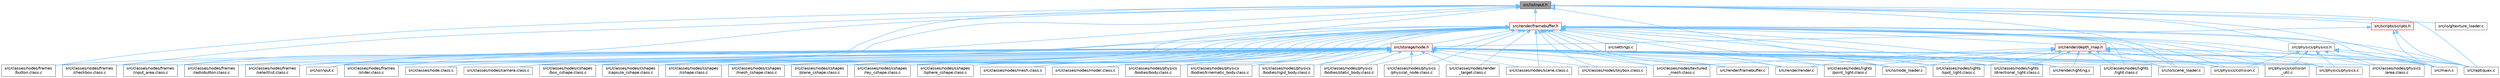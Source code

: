 digraph "src/io/input.h"
{
 // LATEX_PDF_SIZE
  bgcolor="transparent";
  edge [fontname=Helvetica,fontsize=10,labelfontname=Helvetica,labelfontsize=10];
  node [fontname=Helvetica,fontsize=10,shape=box,height=0.2,width=0.4];
  Node1 [id="Node000001",label="src/io/input.h",height=0.2,width=0.4,color="gray40", fillcolor="grey60", style="filled", fontcolor="black",tooltip=" "];
  Node1 -> Node2 [id="edge1_Node000001_Node000002",dir="back",color="steelblue1",style="solid",tooltip=" "];
  Node2 [id="Node000002",label="src/classes/nodes/frames\l/button.class.c",height=0.2,width=0.4,color="grey40", fillcolor="white", style="filled",URL="$button_8class_8c.html",tooltip="This file defines the Button class and its associated methods."];
  Node1 -> Node3 [id="edge2_Node000001_Node000003",dir="back",color="steelblue1",style="solid",tooltip=" "];
  Node3 [id="Node000003",label="src/classes/nodes/frames\l/checkbox.class.c",height=0.2,width=0.4,color="grey40", fillcolor="white", style="filled",URL="$checkbox_8class_8c.html",tooltip="Implementation of the Checkbox class for the GUI framework."];
  Node1 -> Node4 [id="edge3_Node000001_Node000004",dir="back",color="steelblue1",style="solid",tooltip=" "];
  Node4 [id="Node000004",label="src/classes/nodes/frames\l/input_area.class.c",height=0.2,width=0.4,color="grey40", fillcolor="white", style="filled",URL="$input__area_8class_8c.html",tooltip="This file defines the InputArea class and its associated methods."];
  Node1 -> Node5 [id="edge4_Node000001_Node000005",dir="back",color="steelblue1",style="solid",tooltip=" "];
  Node5 [id="Node000005",label="src/classes/nodes/frames\l/radiobutton.class.c",height=0.2,width=0.4,color="grey40", fillcolor="white", style="filled",URL="$radiobutton_8class_8c.html",tooltip="Implementation of the RadioButton class."];
  Node1 -> Node6 [id="edge5_Node000001_Node000006",dir="back",color="steelblue1",style="solid",tooltip=" "];
  Node6 [id="Node000006",label="src/classes/nodes/frames\l/selectlist.class.c",height=0.2,width=0.4,color="grey40", fillcolor="white", style="filled",URL="$selectlist_8class_8c.html",tooltip="This file implements the functionality for a selectable list frame in the application."];
  Node1 -> Node7 [id="edge6_Node000001_Node000007",dir="back",color="steelblue1",style="solid",tooltip=" "];
  Node7 [id="Node000007",label="src/classes/nodes/frames\l/slider.class.c",height=0.2,width=0.4,color="grey40", fillcolor="white", style="filled",URL="$slider_8class_8c.html",tooltip=" "];
  Node1 -> Node8 [id="edge7_Node000001_Node000008",dir="back",color="steelblue1",style="solid",tooltip=" "];
  Node8 [id="Node000008",label="src/io/gltexture_loader.c",height=0.2,width=0.4,color="grey40", fillcolor="white", style="filled",URL="$gltexture__loader_8c.html",tooltip=" "];
  Node1 -> Node9 [id="edge8_Node000001_Node000009",dir="back",color="steelblue1",style="solid",tooltip=" "];
  Node9 [id="Node000009",label="src/io/input.c",height=0.2,width=0.4,color="grey40", fillcolor="white", style="filled",URL="$input_8c.html",tooltip=" "];
  Node1 -> Node10 [id="edge9_Node000001_Node000010",dir="back",color="steelblue1",style="solid",tooltip=" "];
  Node10 [id="Node000010",label="src/io/node_loader.c",height=0.2,width=0.4,color="grey40", fillcolor="white", style="filled",URL="$node__loader_8c.html",tooltip=" "];
  Node1 -> Node11 [id="edge10_Node000001_Node000011",dir="back",color="steelblue1",style="solid",tooltip=" "];
  Node11 [id="Node000011",label="src/io/scene_loader.c",height=0.2,width=0.4,color="grey40", fillcolor="white", style="filled",URL="$scene__loader_8c.html",tooltip=" "];
  Node1 -> Node12 [id="edge11_Node000001_Node000012",dir="back",color="steelblue1",style="solid",tooltip=" "];
  Node12 [id="Node000012",label="src/main.c",height=0.2,width=0.4,color="grey40", fillcolor="white", style="filled",URL="$main_8c.html",tooltip=" "];
  Node1 -> Node13 [id="edge12_Node000001_Node000013",dir="back",color="steelblue1",style="solid",tooltip=" "];
  Node13 [id="Node000013",label="src/physics/physics.h",height=0.2,width=0.4,color="grey40", fillcolor="white", style="filled",URL="$physics_8h.html",tooltip=" "];
  Node13 -> Node14 [id="edge13_Node000013_Node000014",dir="back",color="steelblue1",style="solid",tooltip=" "];
  Node14 [id="Node000014",label="src/classes/nodes/physics\l/area.class.c",height=0.2,width=0.4,color="grey40", fillcolor="white", style="filled",URL="$area_8class_8c.html",tooltip="This file handles the physics area nodes in the project."];
  Node13 -> Node12 [id="edge14_Node000013_Node000012",dir="back",color="steelblue1",style="solid",tooltip=" "];
  Node13 -> Node15 [id="edge15_Node000013_Node000015",dir="back",color="steelblue1",style="solid",tooltip=" "];
  Node15 [id="Node000015",label="src/physics/collision.c",height=0.2,width=0.4,color="grey40", fillcolor="white", style="filled",URL="$collision_8c.html",tooltip=" "];
  Node13 -> Node16 [id="edge16_Node000013_Node000016",dir="back",color="steelblue1",style="solid",tooltip=" "];
  Node16 [id="Node000016",label="src/physics/collision\l_util.c",height=0.2,width=0.4,color="grey40", fillcolor="white", style="filled",URL="$collision__util_8c.html",tooltip=" "];
  Node13 -> Node17 [id="edge17_Node000013_Node000017",dir="back",color="steelblue1",style="solid",tooltip=" "];
  Node17 [id="Node000017",label="src/physics/physics.c",height=0.2,width=0.4,color="grey40", fillcolor="white", style="filled",URL="$physics_8c.html",tooltip=" "];
  Node13 -> Node18 [id="edge18_Node000013_Node000018",dir="back",color="steelblue1",style="solid",tooltip=" "];
  Node18 [id="Node000018",label="src/raptiquax.c",height=0.2,width=0.4,color="grey40", fillcolor="white", style="filled",URL="$raptiquax_8c.html",tooltip=" "];
  Node1 -> Node18 [id="edge19_Node000001_Node000018",dir="back",color="steelblue1",style="solid",tooltip=" "];
  Node1 -> Node19 [id="edge20_Node000001_Node000019",dir="back",color="steelblue1",style="solid",tooltip=" "];
  Node19 [id="Node000019",label="src/render/framebuffer.h",height=0.2,width=0.4,color="red", fillcolor="#FFF0F0", style="filled",URL="$framebuffer_8h.html",tooltip=" "];
  Node19 -> Node20 [id="edge21_Node000019_Node000020",dir="back",color="steelblue1",style="solid",tooltip=" "];
  Node20 [id="Node000020",label="src/classes/node.class.c",height=0.2,width=0.4,color="grey40", fillcolor="white", style="filled",URL="$node_8class_8c.html",tooltip="Implementation of the node class for the ProjetSDLOpenGLL2 project."];
  Node19 -> Node21 [id="edge22_Node000019_Node000021",dir="back",color="steelblue1",style="solid",tooltip=" "];
  Node21 [id="Node000021",label="src/classes/nodes/camera.class.c",height=0.2,width=0.4,color="grey40", fillcolor="white", style="filled",URL="$camera_8class_8c.html",tooltip="This file contains the implementation of the Camera class."];
  Node19 -> Node22 [id="edge23_Node000019_Node000022",dir="back",color="steelblue1",style="solid",tooltip=" "];
  Node22 [id="Node000022",label="src/classes/nodes/cshapes\l/box_cshape.class.c",height=0.2,width=0.4,color="grey40", fillcolor="white", style="filled",URL="$box__cshape_8class_8c.html",tooltip="This source file defines the BoxCShape class and its associated methods."];
  Node19 -> Node23 [id="edge24_Node000019_Node000023",dir="back",color="steelblue1",style="solid",tooltip=" "];
  Node23 [id="Node000023",label="src/classes/nodes/cshapes\l/capsule_cshape.class.c",height=0.2,width=0.4,color="grey40", fillcolor="white", style="filled",URL="$capsule__cshape_8class_8c.html",tooltip="This file defines the implementation of the capsule shape class."];
  Node19 -> Node24 [id="edge25_Node000019_Node000024",dir="back",color="steelblue1",style="solid",tooltip=" "];
  Node24 [id="Node000024",label="src/classes/nodes/cshapes\l/cshape.class.c",height=0.2,width=0.4,color="grey40", fillcolor="white", style="filled",URL="$cshape_8class_8c.html",tooltip="This file defines the implementation of various CShape classes."];
  Node19 -> Node25 [id="edge26_Node000019_Node000025",dir="back",color="steelblue1",style="solid",tooltip=" "];
  Node25 [id="Node000025",label="src/classes/nodes/cshapes\l/mesh_cshape.class.c",height=0.2,width=0.4,color="grey40", fillcolor="white", style="filled",URL="$mesh__cshape_8class_8c.html",tooltip="This file defines the implementation of mesh shapes for the project."];
  Node19 -> Node26 [id="edge27_Node000019_Node000026",dir="back",color="steelblue1",style="solid",tooltip=" "];
  Node26 [id="Node000026",label="src/classes/nodes/cshapes\l/plane_cshape.class.c",height=0.2,width=0.4,color="grey40", fillcolor="white", style="filled",URL="$plane__cshape_8class_8c.html",tooltip="This file defines the implementation of a plane shape class."];
  Node19 -> Node27 [id="edge28_Node000019_Node000027",dir="back",color="steelblue1",style="solid",tooltip=" "];
  Node27 [id="Node000027",label="src/classes/nodes/cshapes\l/ray_cshape.class.c",height=0.2,width=0.4,color="grey40", fillcolor="white", style="filled",URL="$ray__cshape_8class_8c.html",tooltip="This file defines the implementation of ray-casting shapes."];
  Node19 -> Node28 [id="edge29_Node000019_Node000028",dir="back",color="steelblue1",style="solid",tooltip=" "];
  Node28 [id="Node000028",label="src/classes/nodes/cshapes\l/sphere_cshape.class.c",height=0.2,width=0.4,color="grey40", fillcolor="white", style="filled",URL="$sphere__cshape_8class_8c.html",tooltip="This file contains the implementation of the SphereCShape class."];
  Node19 -> Node29 [id="edge30_Node000019_Node000029",dir="back",color="steelblue1",style="solid",tooltip=" "];
  Node29 [id="Node000029",label="src/classes/nodes/lights\l/directional_light.class.c",height=0.2,width=0.4,color="grey40", fillcolor="white", style="filled",URL="$directional__light_8class_8c.html",tooltip="This file contains the implementation of the directional light class."];
  Node19 -> Node30 [id="edge31_Node000019_Node000030",dir="back",color="steelblue1",style="solid",tooltip=" "];
  Node30 [id="Node000030",label="src/classes/nodes/lights\l/light.class.c",height=0.2,width=0.4,color="grey40", fillcolor="white", style="filled",URL="$light_8class_8c.html",tooltip="This file contains the implementation of the light class for the project."];
  Node19 -> Node31 [id="edge32_Node000019_Node000031",dir="back",color="steelblue1",style="solid",tooltip=" "];
  Node31 [id="Node000031",label="src/classes/nodes/lights\l/point_light.class.c",height=0.2,width=0.4,color="grey40", fillcolor="white", style="filled",URL="$point__light_8class_8c.html",tooltip="This file contains the implementation of the PointLight class."];
  Node19 -> Node32 [id="edge33_Node000019_Node000032",dir="back",color="steelblue1",style="solid",tooltip=" "];
  Node32 [id="Node000032",label="src/classes/nodes/lights\l/spot_light.class.c",height=0.2,width=0.4,color="grey40", fillcolor="white", style="filled",URL="$spot__light_8class_8c.html",tooltip="This file contains the implementation of the SpotLight class."];
  Node19 -> Node33 [id="edge34_Node000019_Node000033",dir="back",color="steelblue1",style="solid",tooltip=" "];
  Node33 [id="Node000033",label="src/classes/nodes/mesh.class.c",height=0.2,width=0.4,color="grey40", fillcolor="white", style="filled",URL="$mesh_8class_8c.html",tooltip="This file defines the implementation of the Mesh class."];
  Node19 -> Node34 [id="edge35_Node000019_Node000034",dir="back",color="steelblue1",style="solid",tooltip=" "];
  Node34 [id="Node000034",label="src/classes/nodes/model.class.c",height=0.2,width=0.4,color="grey40", fillcolor="white", style="filled",URL="$model_8class_8c.html",tooltip="This file contains the implementation of the model class."];
  Node19 -> Node14 [id="edge36_Node000019_Node000014",dir="back",color="steelblue1",style="solid",tooltip=" "];
  Node19 -> Node35 [id="edge37_Node000019_Node000035",dir="back",color="steelblue1",style="solid",tooltip=" "];
  Node35 [id="Node000035",label="src/classes/nodes/physics\l/bodies/body.class.c",height=0.2,width=0.4,color="grey40", fillcolor="white", style="filled",URL="$body_8class_8c.html",tooltip="This file defines the body class for the physics engine."];
  Node19 -> Node36 [id="edge38_Node000019_Node000036",dir="back",color="steelblue1",style="solid",tooltip=" "];
  Node36 [id="Node000036",label="src/classes/nodes/physics\l/bodies/kinematic_body.class.c",height=0.2,width=0.4,color="grey40", fillcolor="white", style="filled",URL="$kinematic__body_8class_8c.html",tooltip="This file defines the implementation of kinematic bodies for the physics engine."];
  Node19 -> Node37 [id="edge39_Node000019_Node000037",dir="back",color="steelblue1",style="solid",tooltip=" "];
  Node37 [id="Node000037",label="src/classes/nodes/physics\l/bodies/rigid_body.class.c",height=0.2,width=0.4,color="grey40", fillcolor="white", style="filled",URL="$rigid__body_8class_8c.html",tooltip="This source file defines the implementation of rigid body physics for the project."];
  Node19 -> Node38 [id="edge40_Node000019_Node000038",dir="back",color="steelblue1",style="solid",tooltip=" "];
  Node38 [id="Node000038",label="src/classes/nodes/physics\l/bodies/static_body.class.c",height=0.2,width=0.4,color="grey40", fillcolor="white", style="filled",URL="$static__body_8class_8c.html",tooltip="This file defines the implementation of static bodies in the physics engine."];
  Node19 -> Node39 [id="edge41_Node000019_Node000039",dir="back",color="steelblue1",style="solid",tooltip=" "];
  Node39 [id="Node000039",label="src/classes/nodes/physics\l/physical_node.class.c",height=0.2,width=0.4,color="grey40", fillcolor="white", style="filled",URL="$physical__node_8class_8c.html",tooltip="This file contains the implementation of the PhysicalNode class."];
  Node19 -> Node40 [id="edge42_Node000019_Node000040",dir="back",color="steelblue1",style="solid",tooltip=" "];
  Node40 [id="Node000040",label="src/classes/nodes/render\l_target.class.c",height=0.2,width=0.4,color="grey40", fillcolor="white", style="filled",URL="$render__target_8class_8c.html",tooltip="Framebuffer class implementation."];
  Node19 -> Node41 [id="edge43_Node000019_Node000041",dir="back",color="steelblue1",style="solid",tooltip=" "];
  Node41 [id="Node000041",label="src/classes/nodes/scene.class.c",height=0.2,width=0.4,color="grey40", fillcolor="white", style="filled",URL="$scene_8class_8c.html",tooltip="This file contains the implementation of the scene class."];
  Node19 -> Node42 [id="edge44_Node000019_Node000042",dir="back",color="steelblue1",style="solid",tooltip=" "];
  Node42 [id="Node000042",label="src/classes/nodes/skybox.class.c",height=0.2,width=0.4,color="grey40", fillcolor="white", style="filled",URL="$skybox_8class_8c.html",tooltip="This file contains the implementation of the Skybox class."];
  Node19 -> Node43 [id="edge45_Node000019_Node000043",dir="back",color="steelblue1",style="solid",tooltip=" "];
  Node43 [id="Node000043",label="src/classes/nodes/textured\l_mesh.class.c",height=0.2,width=0.4,color="grey40", fillcolor="white", style="filled",URL="$textured__mesh_8class_8c.html",tooltip="This file contains the implementation of the TexturedMesh class."];
  Node19 -> Node9 [id="edge46_Node000019_Node000009",dir="back",color="steelblue1",style="solid",tooltip=" "];
  Node19 -> Node10 [id="edge47_Node000019_Node000010",dir="back",color="steelblue1",style="solid",tooltip=" "];
  Node19 -> Node11 [id="edge48_Node000019_Node000011",dir="back",color="steelblue1",style="solid",tooltip=" "];
  Node19 -> Node12 [id="edge49_Node000019_Node000012",dir="back",color="steelblue1",style="solid",tooltip=" "];
  Node19 -> Node15 [id="edge50_Node000019_Node000015",dir="back",color="steelblue1",style="solid",tooltip=" "];
  Node19 -> Node16 [id="edge51_Node000019_Node000016",dir="back",color="steelblue1",style="solid",tooltip=" "];
  Node19 -> Node17 [id="edge52_Node000019_Node000017",dir="back",color="steelblue1",style="solid",tooltip=" "];
  Node19 -> Node18 [id="edge53_Node000019_Node000018",dir="back",color="steelblue1",style="solid",tooltip=" "];
  Node19 -> Node44 [id="edge54_Node000019_Node000044",dir="back",color="steelblue1",style="solid",tooltip=" "];
  Node44 [id="Node000044",label="src/render/depth_map.h",height=0.2,width=0.4,color="red", fillcolor="#FFF0F0", style="filled",URL="$depth__map_8h.html",tooltip=" "];
  Node44 -> Node29 [id="edge55_Node000044_Node000029",dir="back",color="steelblue1",style="solid",tooltip=" "];
  Node44 -> Node30 [id="edge56_Node000044_Node000030",dir="back",color="steelblue1",style="solid",tooltip=" "];
  Node44 -> Node31 [id="edge57_Node000044_Node000031",dir="back",color="steelblue1",style="solid",tooltip=" "];
  Node44 -> Node32 [id="edge58_Node000044_Node000032",dir="back",color="steelblue1",style="solid",tooltip=" "];
  Node44 -> Node10 [id="edge59_Node000044_Node000010",dir="back",color="steelblue1",style="solid",tooltip=" "];
  Node44 -> Node11 [id="edge60_Node000044_Node000011",dir="back",color="steelblue1",style="solid",tooltip=" "];
  Node44 -> Node12 [id="edge61_Node000044_Node000012",dir="back",color="steelblue1",style="solid",tooltip=" "];
  Node44 -> Node15 [id="edge62_Node000044_Node000015",dir="back",color="steelblue1",style="solid",tooltip=" "];
  Node44 -> Node16 [id="edge63_Node000044_Node000016",dir="back",color="steelblue1",style="solid",tooltip=" "];
  Node44 -> Node17 [id="edge64_Node000044_Node000017",dir="back",color="steelblue1",style="solid",tooltip=" "];
  Node44 -> Node18 [id="edge65_Node000044_Node000018",dir="back",color="steelblue1",style="solid",tooltip=" "];
  Node44 -> Node46 [id="edge66_Node000044_Node000046",dir="back",color="steelblue1",style="solid",tooltip=" "];
  Node46 [id="Node000046",label="src/render/lighting.c",height=0.2,width=0.4,color="grey40", fillcolor="white", style="filled",URL="$lighting_8c.html",tooltip=" "];
  Node44 -> Node47 [id="edge67_Node000044_Node000047",dir="back",color="steelblue1",style="solid",tooltip=" "];
  Node47 [id="Node000047",label="src/render/render.c",height=0.2,width=0.4,color="grey40", fillcolor="white", style="filled",URL="$render_8c.html",tooltip=" "];
  Node19 -> Node49 [id="edge68_Node000019_Node000049",dir="back",color="steelblue1",style="solid",tooltip=" "];
  Node49 [id="Node000049",label="src/render/framebuffer.c",height=0.2,width=0.4,color="grey40", fillcolor="white", style="filled",URL="$framebuffer_8c.html",tooltip=" "];
  Node19 -> Node46 [id="edge69_Node000019_Node000046",dir="back",color="steelblue1",style="solid",tooltip=" "];
  Node19 -> Node47 [id="edge70_Node000019_Node000047",dir="back",color="steelblue1",style="solid",tooltip=" "];
  Node19 -> Node50 [id="edge71_Node000019_Node000050",dir="back",color="steelblue1",style="solid",tooltip=" "];
  Node50 [id="Node000050",label="src/settings.c",height=0.2,width=0.4,color="grey40", fillcolor="white", style="filled",URL="$settings_8c.html",tooltip=" "];
  Node19 -> Node51 [id="edge72_Node000019_Node000051",dir="back",color="steelblue1",style="solid",tooltip=" "];
  Node51 [id="Node000051",label="src/storage/node.h",height=0.2,width=0.4,color="red", fillcolor="#FFF0F0", style="filled",URL="$node_8h.html",tooltip="Defines the structure for a tree and its nodes used in the project."];
  Node51 -> Node20 [id="edge73_Node000051_Node000020",dir="back",color="steelblue1",style="solid",tooltip=" "];
  Node51 -> Node21 [id="edge74_Node000051_Node000021",dir="back",color="steelblue1",style="solid",tooltip=" "];
  Node51 -> Node22 [id="edge75_Node000051_Node000022",dir="back",color="steelblue1",style="solid",tooltip=" "];
  Node51 -> Node23 [id="edge76_Node000051_Node000023",dir="back",color="steelblue1",style="solid",tooltip=" "];
  Node51 -> Node24 [id="edge77_Node000051_Node000024",dir="back",color="steelblue1",style="solid",tooltip=" "];
  Node51 -> Node25 [id="edge78_Node000051_Node000025",dir="back",color="steelblue1",style="solid",tooltip=" "];
  Node51 -> Node26 [id="edge79_Node000051_Node000026",dir="back",color="steelblue1",style="solid",tooltip=" "];
  Node51 -> Node27 [id="edge80_Node000051_Node000027",dir="back",color="steelblue1",style="solid",tooltip=" "];
  Node51 -> Node28 [id="edge81_Node000051_Node000028",dir="back",color="steelblue1",style="solid",tooltip=" "];
  Node51 -> Node2 [id="edge82_Node000051_Node000002",dir="back",color="steelblue1",style="solid",tooltip=" "];
  Node51 -> Node3 [id="edge83_Node000051_Node000003",dir="back",color="steelblue1",style="solid",tooltip=" "];
  Node51 -> Node4 [id="edge84_Node000051_Node000004",dir="back",color="steelblue1",style="solid",tooltip=" "];
  Node51 -> Node5 [id="edge85_Node000051_Node000005",dir="back",color="steelblue1",style="solid",tooltip=" "];
  Node51 -> Node6 [id="edge86_Node000051_Node000006",dir="back",color="steelblue1",style="solid",tooltip=" "];
  Node51 -> Node7 [id="edge87_Node000051_Node000007",dir="back",color="steelblue1",style="solid",tooltip=" "];
  Node51 -> Node29 [id="edge88_Node000051_Node000029",dir="back",color="steelblue1",style="solid",tooltip=" "];
  Node51 -> Node30 [id="edge89_Node000051_Node000030",dir="back",color="steelblue1",style="solid",tooltip=" "];
  Node51 -> Node31 [id="edge90_Node000051_Node000031",dir="back",color="steelblue1",style="solid",tooltip=" "];
  Node51 -> Node32 [id="edge91_Node000051_Node000032",dir="back",color="steelblue1",style="solid",tooltip=" "];
  Node51 -> Node33 [id="edge92_Node000051_Node000033",dir="back",color="steelblue1",style="solid",tooltip=" "];
  Node51 -> Node34 [id="edge93_Node000051_Node000034",dir="back",color="steelblue1",style="solid",tooltip=" "];
  Node51 -> Node14 [id="edge94_Node000051_Node000014",dir="back",color="steelblue1",style="solid",tooltip=" "];
  Node51 -> Node35 [id="edge95_Node000051_Node000035",dir="back",color="steelblue1",style="solid",tooltip=" "];
  Node51 -> Node36 [id="edge96_Node000051_Node000036",dir="back",color="steelblue1",style="solid",tooltip=" "];
  Node51 -> Node37 [id="edge97_Node000051_Node000037",dir="back",color="steelblue1",style="solid",tooltip=" "];
  Node51 -> Node38 [id="edge98_Node000051_Node000038",dir="back",color="steelblue1",style="solid",tooltip=" "];
  Node51 -> Node39 [id="edge99_Node000051_Node000039",dir="back",color="steelblue1",style="solid",tooltip=" "];
  Node51 -> Node40 [id="edge100_Node000051_Node000040",dir="back",color="steelblue1",style="solid",tooltip=" "];
  Node51 -> Node41 [id="edge101_Node000051_Node000041",dir="back",color="steelblue1",style="solid",tooltip=" "];
  Node51 -> Node42 [id="edge102_Node000051_Node000042",dir="back",color="steelblue1",style="solid",tooltip=" "];
  Node51 -> Node43 [id="edge103_Node000051_Node000043",dir="back",color="steelblue1",style="solid",tooltip=" "];
  Node51 -> Node9 [id="edge104_Node000051_Node000009",dir="back",color="steelblue1",style="solid",tooltip=" "];
  Node51 -> Node10 [id="edge105_Node000051_Node000010",dir="back",color="steelblue1",style="solid",tooltip=" "];
  Node51 -> Node11 [id="edge106_Node000051_Node000011",dir="back",color="steelblue1",style="solid",tooltip=" "];
  Node51 -> Node12 [id="edge107_Node000051_Node000012",dir="back",color="steelblue1",style="solid",tooltip=" "];
  Node51 -> Node15 [id="edge108_Node000051_Node000015",dir="back",color="steelblue1",style="solid",tooltip=" "];
  Node51 -> Node16 [id="edge109_Node000051_Node000016",dir="back",color="steelblue1",style="solid",tooltip=" "];
  Node51 -> Node17 [id="edge110_Node000051_Node000017",dir="back",color="steelblue1",style="solid",tooltip=" "];
  Node51 -> Node18 [id="edge111_Node000051_Node000018",dir="back",color="steelblue1",style="solid",tooltip=" "];
  Node51 -> Node49 [id="edge112_Node000051_Node000049",dir="back",color="steelblue1",style="solid",tooltip=" "];
  Node51 -> Node46 [id="edge113_Node000051_Node000046",dir="back",color="steelblue1",style="solid",tooltip=" "];
  Node51 -> Node47 [id="edge114_Node000051_Node000047",dir="back",color="steelblue1",style="solid",tooltip=" "];
  Node1 -> Node60 [id="edge115_Node000001_Node000060",dir="back",color="steelblue1",style="solid",tooltip=" "];
  Node60 [id="Node000060",label="src/scripts/scripts.h",height=0.2,width=0.4,color="red", fillcolor="#FFF0F0", style="filled",URL="$scripts_8h.html",tooltip="Header file defining macros, structures, and functions for script management in a game engine."];
  Node60 -> Node12 [id="edge116_Node000060_Node000012",dir="back",color="steelblue1",style="solid",tooltip=" "];
  Node60 -> Node18 [id="edge117_Node000060_Node000018",dir="back",color="steelblue1",style="solid",tooltip=" "];
  Node60 -> Node51 [id="edge118_Node000060_Node000051",dir="back",color="steelblue1",style="solid",tooltip=" "];
}
